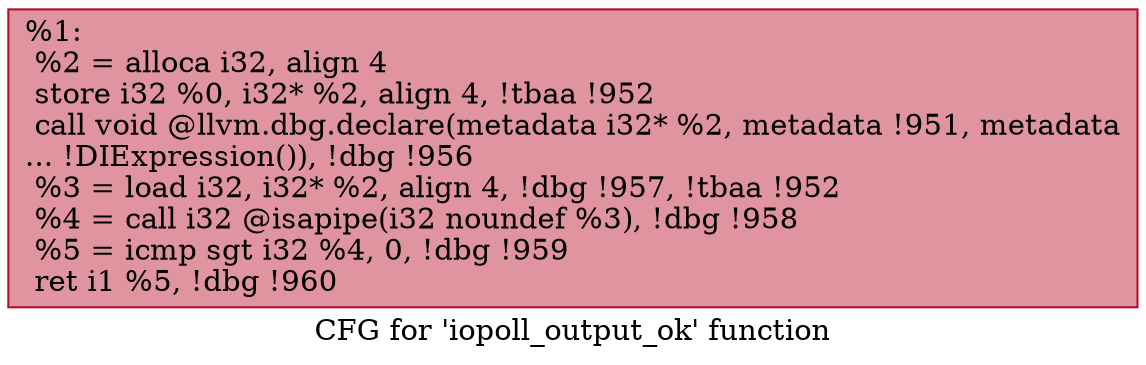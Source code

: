 digraph "CFG for 'iopoll_output_ok' function" {
	label="CFG for 'iopoll_output_ok' function";

	Node0x11373a0 [shape=record,color="#b70d28ff", style=filled, fillcolor="#b70d2870",label="{%1:\l  %2 = alloca i32, align 4\l  store i32 %0, i32* %2, align 4, !tbaa !952\l  call void @llvm.dbg.declare(metadata i32* %2, metadata !951, metadata\l... !DIExpression()), !dbg !956\l  %3 = load i32, i32* %2, align 4, !dbg !957, !tbaa !952\l  %4 = call i32 @isapipe(i32 noundef %3), !dbg !958\l  %5 = icmp sgt i32 %4, 0, !dbg !959\l  ret i1 %5, !dbg !960\l}"];
}
